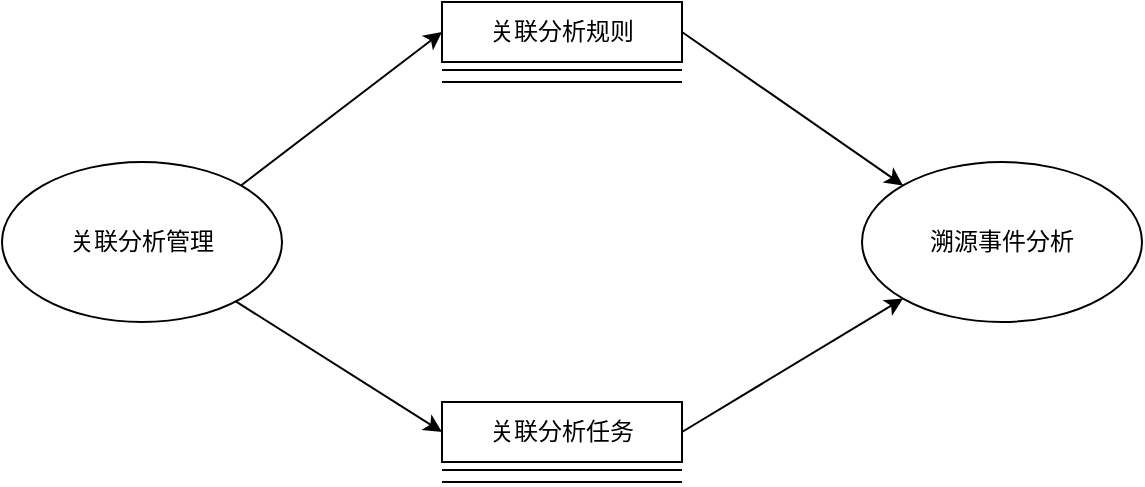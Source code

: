 <mxfile version="17.1.3" type="github">
  <diagram id="C5RBs43oDa-KdzZeNtuy" name="Page-1">
    <mxGraphModel dx="856" dy="545" grid="1" gridSize="10" guides="1" tooltips="1" connect="1" arrows="1" fold="1" page="1" pageScale="1" pageWidth="827" pageHeight="1169" math="0" shadow="0">
      <root>
        <mxCell id="WIyWlLk6GJQsqaUBKTNV-0" />
        <mxCell id="WIyWlLk6GJQsqaUBKTNV-1" parent="WIyWlLk6GJQsqaUBKTNV-0" />
        <mxCell id="mrERcb0nR9c84T2lWwdh-0" style="edgeStyle=none;rounded=0;orthogonalLoop=1;jettySize=auto;html=1;exitX=1;exitY=0;exitDx=0;exitDy=0;entryX=0;entryY=0.5;entryDx=0;entryDy=0;" edge="1" parent="WIyWlLk6GJQsqaUBKTNV-1" source="mrERcb0nR9c84T2lWwdh-4" target="mrERcb0nR9c84T2lWwdh-12">
          <mxGeometry relative="1" as="geometry" />
        </mxCell>
        <mxCell id="mrERcb0nR9c84T2lWwdh-1" style="rounded=0;orthogonalLoop=1;jettySize=auto;html=1;entryX=0;entryY=0.5;entryDx=0;entryDy=0;" edge="1" parent="WIyWlLk6GJQsqaUBKTNV-1" source="mrERcb0nR9c84T2lWwdh-4" target="mrERcb0nR9c84T2lWwdh-22">
          <mxGeometry relative="1" as="geometry" />
        </mxCell>
        <mxCell id="mrERcb0nR9c84T2lWwdh-4" value="关联分析管理" style="ellipse;whiteSpace=wrap;html=1;" vertex="1" parent="WIyWlLk6GJQsqaUBKTNV-1">
          <mxGeometry x="160" y="260" width="140" height="80" as="geometry" />
        </mxCell>
        <mxCell id="mrERcb0nR9c84T2lWwdh-11" value="" style="edgeStyle=none;rounded=0;orthogonalLoop=1;jettySize=auto;html=1;exitX=1;exitY=0.5;exitDx=0;exitDy=0;entryX=0;entryY=0;entryDx=0;entryDy=0;" edge="1" parent="WIyWlLk6GJQsqaUBKTNV-1" source="mrERcb0nR9c84T2lWwdh-12" target="mrERcb0nR9c84T2lWwdh-52">
          <mxGeometry relative="1" as="geometry">
            <mxPoint x="543" y="146.5" as="targetPoint" />
          </mxGeometry>
        </mxCell>
        <mxCell id="mrERcb0nR9c84T2lWwdh-12" value="关联分析规则" style="rounded=0;whiteSpace=wrap;html=1;" vertex="1" parent="WIyWlLk6GJQsqaUBKTNV-1">
          <mxGeometry x="380" y="180" width="120" height="30" as="geometry" />
        </mxCell>
        <mxCell id="mrERcb0nR9c84T2lWwdh-13" value="" style="endArrow=none;html=1;rounded=0;" edge="1" parent="WIyWlLk6GJQsqaUBKTNV-1">
          <mxGeometry width="50" height="50" relative="1" as="geometry">
            <mxPoint x="380" y="214" as="sourcePoint" />
            <mxPoint x="500" y="214" as="targetPoint" />
          </mxGeometry>
        </mxCell>
        <mxCell id="mrERcb0nR9c84T2lWwdh-14" value="" style="endArrow=none;html=1;rounded=0;" edge="1" parent="WIyWlLk6GJQsqaUBKTNV-1">
          <mxGeometry width="50" height="50" relative="1" as="geometry">
            <mxPoint x="380" y="220.0" as="sourcePoint" />
            <mxPoint x="500" y="220.0" as="targetPoint" />
          </mxGeometry>
        </mxCell>
        <mxCell id="mrERcb0nR9c84T2lWwdh-21" value="" style="edgeStyle=none;rounded=0;orthogonalLoop=1;jettySize=auto;html=1;exitX=1;exitY=0.5;exitDx=0;exitDy=0;entryX=0;entryY=1;entryDx=0;entryDy=0;" edge="1" parent="WIyWlLk6GJQsqaUBKTNV-1" source="mrERcb0nR9c84T2lWwdh-22" target="mrERcb0nR9c84T2lWwdh-52">
          <mxGeometry relative="1" as="geometry">
            <mxPoint x="543" y="243.93" as="targetPoint" />
          </mxGeometry>
        </mxCell>
        <mxCell id="mrERcb0nR9c84T2lWwdh-22" value="关联分析任务" style="rounded=0;whiteSpace=wrap;html=1;" vertex="1" parent="WIyWlLk6GJQsqaUBKTNV-1">
          <mxGeometry x="380" y="380" width="120" height="30" as="geometry" />
        </mxCell>
        <mxCell id="mrERcb0nR9c84T2lWwdh-23" value="" style="endArrow=none;html=1;rounded=0;" edge="1" parent="WIyWlLk6GJQsqaUBKTNV-1">
          <mxGeometry width="50" height="50" relative="1" as="geometry">
            <mxPoint x="380" y="414.0" as="sourcePoint" />
            <mxPoint x="500" y="414.0" as="targetPoint" />
          </mxGeometry>
        </mxCell>
        <mxCell id="mrERcb0nR9c84T2lWwdh-24" value="" style="endArrow=none;html=1;rounded=0;" edge="1" parent="WIyWlLk6GJQsqaUBKTNV-1">
          <mxGeometry width="50" height="50" relative="1" as="geometry">
            <mxPoint x="380" y="420.0" as="sourcePoint" />
            <mxPoint x="500" y="420.0" as="targetPoint" />
          </mxGeometry>
        </mxCell>
        <mxCell id="mrERcb0nR9c84T2lWwdh-52" value="溯源事件分析" style="ellipse;whiteSpace=wrap;html=1;" vertex="1" parent="WIyWlLk6GJQsqaUBKTNV-1">
          <mxGeometry x="590" y="260" width="140" height="80" as="geometry" />
        </mxCell>
      </root>
    </mxGraphModel>
  </diagram>
</mxfile>
